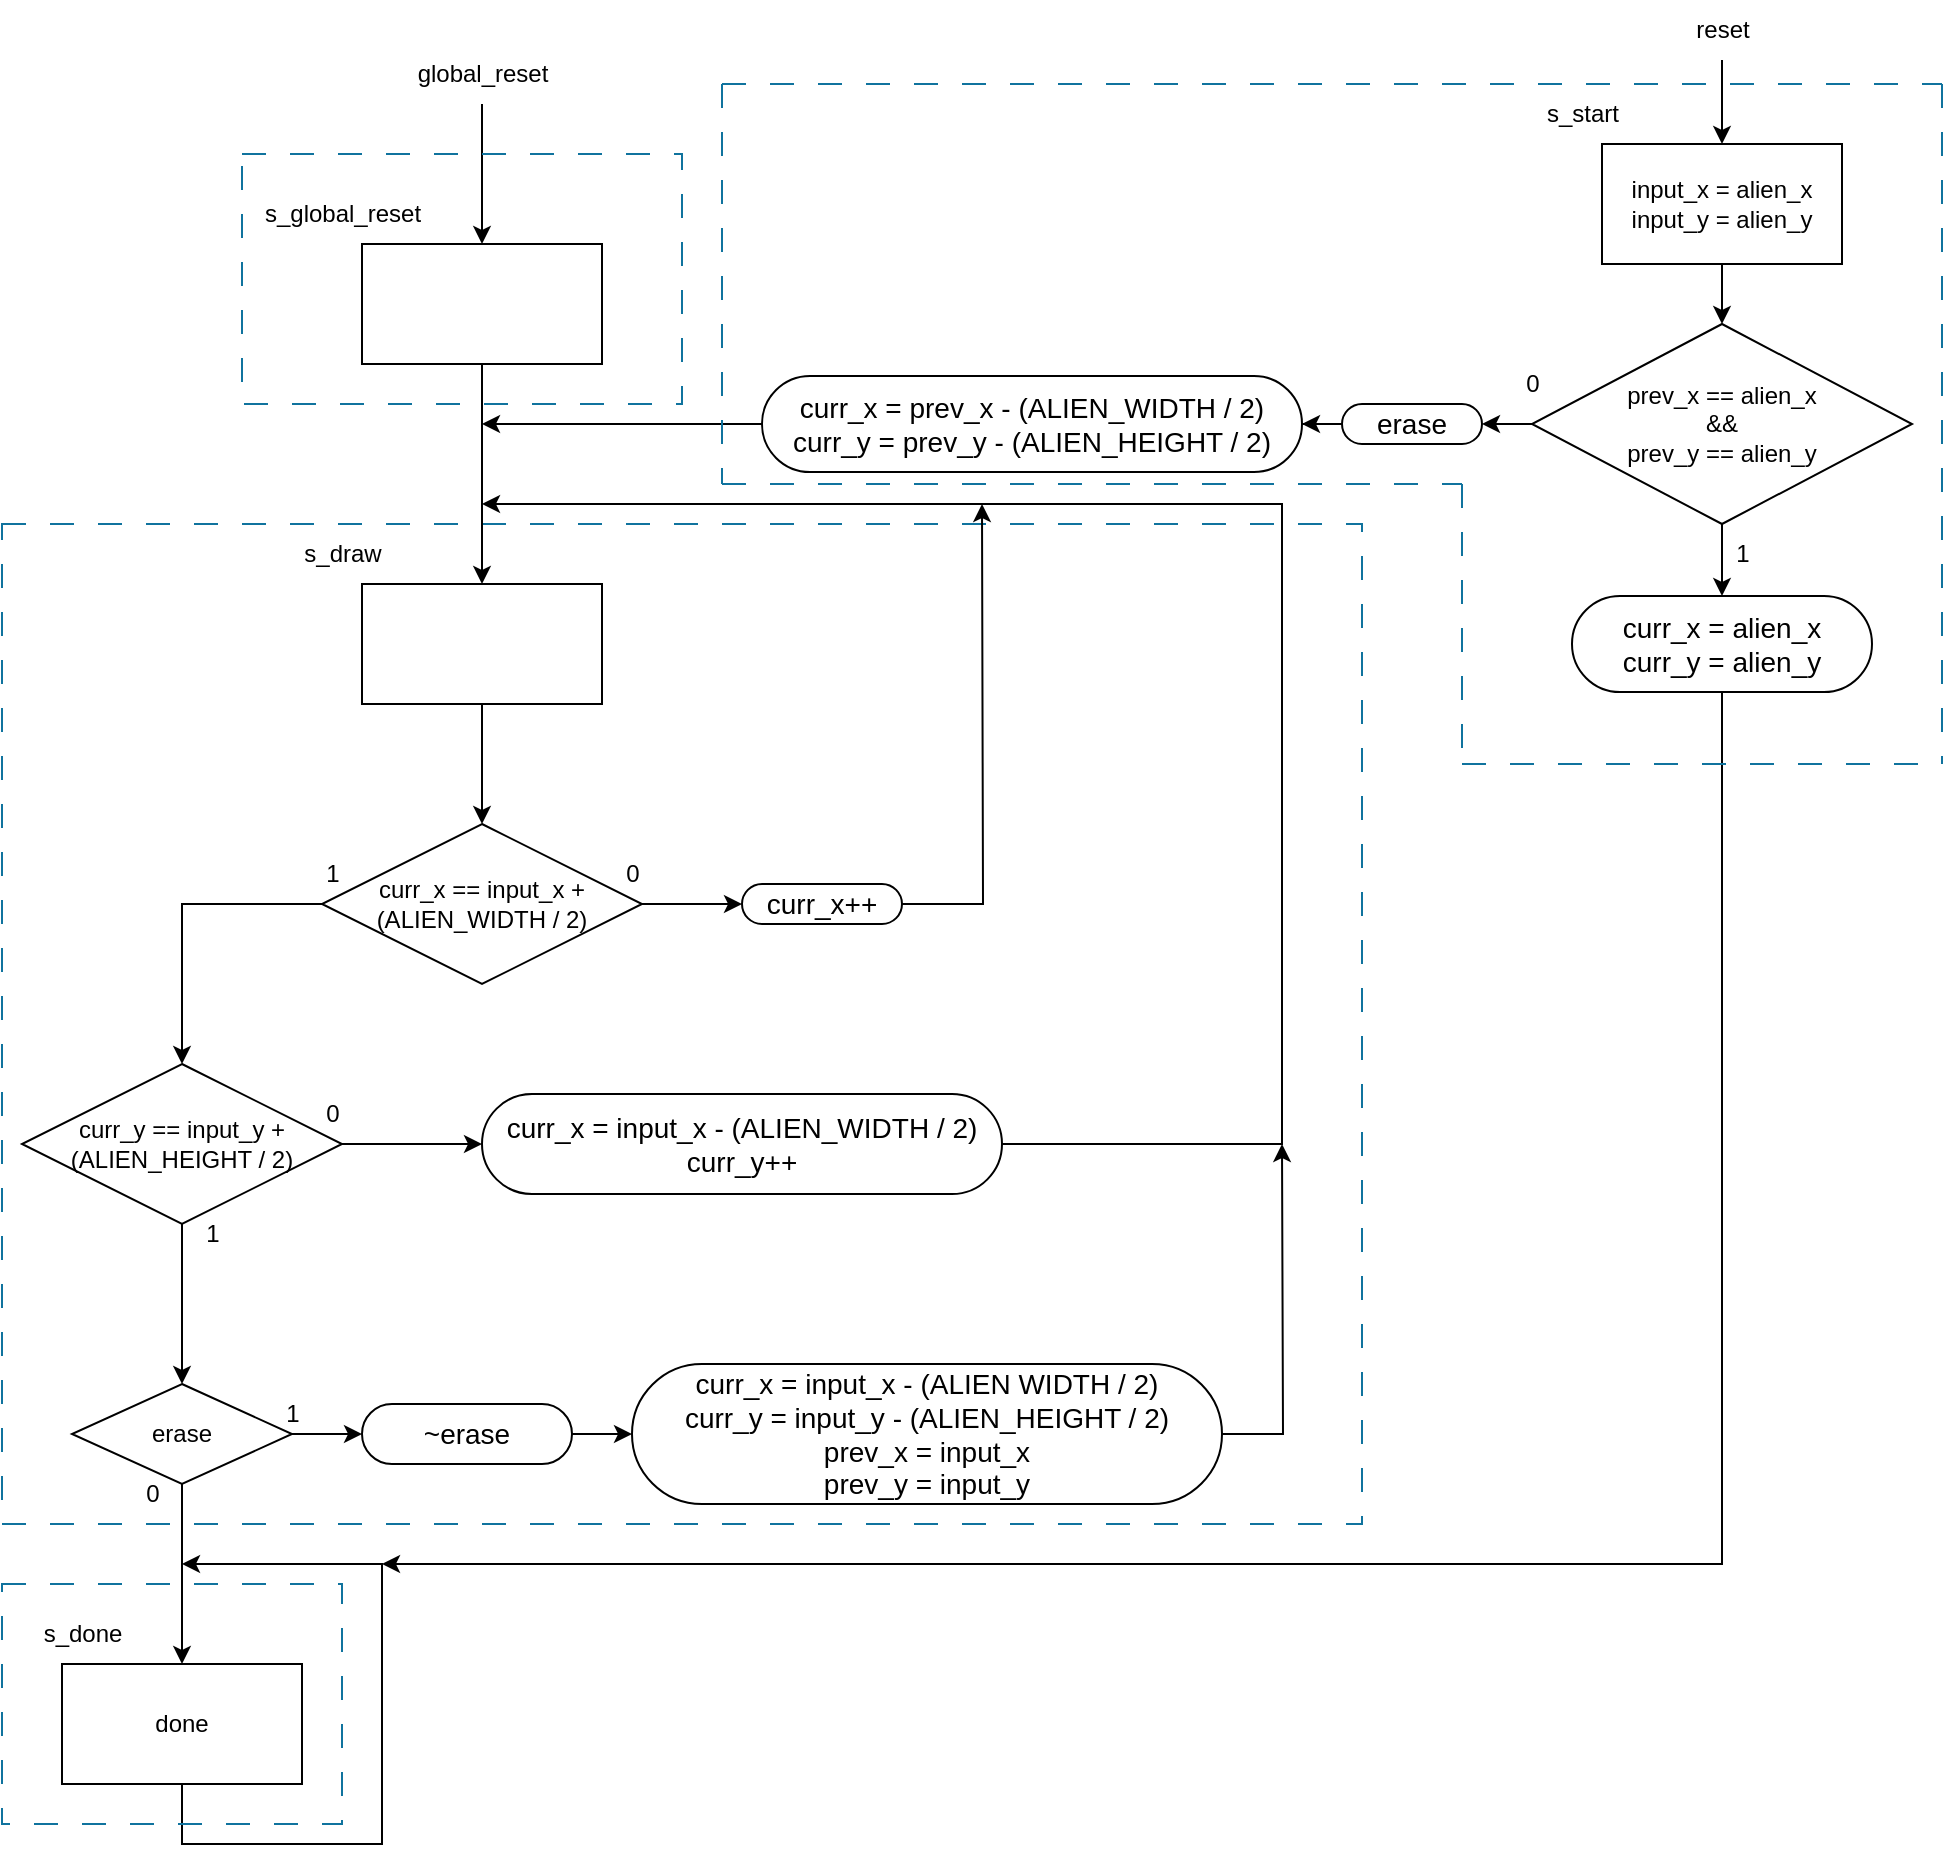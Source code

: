 <mxfile version="22.0.1" type="device">
  <diagram name="Page-1" id="rY78pbxjS33zWvEgH3hx">
    <mxGraphModel dx="1238" dy="914" grid="1" gridSize="10" guides="1" tooltips="1" connect="1" arrows="1" fold="1" page="1" pageScale="1" pageWidth="1100" pageHeight="850" math="1" shadow="0">
      <root>
        <mxCell id="0" />
        <mxCell id="1" parent="0" />
        <mxCell id="hg0VnIa8RW2PHBciKI9P-397" value="" style="rounded=0;whiteSpace=wrap;html=1;fillColor=none;strokeColor=#10739e;dashed=1;dashPattern=12 12;" vertex="1" parent="1">
          <mxGeometry x="70" y="480" width="680" height="500" as="geometry" />
        </mxCell>
        <mxCell id="hg0VnIa8RW2PHBciKI9P-344" style="edgeStyle=orthogonalEdgeStyle;rounded=0;orthogonalLoop=1;jettySize=auto;html=1;entryX=0.5;entryY=0;entryDx=0;entryDy=0;" edge="1" parent="1" source="hg0VnIa8RW2PHBciKI9P-338" target="hg0VnIa8RW2PHBciKI9P-342">
          <mxGeometry relative="1" as="geometry" />
        </mxCell>
        <mxCell id="hg0VnIa8RW2PHBciKI9P-338" value="" style="rounded=0;whiteSpace=wrap;html=1;" vertex="1" parent="1">
          <mxGeometry x="250" y="340" width="120" height="60" as="geometry" />
        </mxCell>
        <mxCell id="hg0VnIa8RW2PHBciKI9P-339" value="s_global_reset" style="text;html=1;align=center;verticalAlign=middle;resizable=0;points=[];autosize=1;strokeColor=none;fillColor=none;" vertex="1" parent="1">
          <mxGeometry x="190" y="310" width="100" height="30" as="geometry" />
        </mxCell>
        <mxCell id="hg0VnIa8RW2PHBciKI9P-341" style="edgeStyle=orthogonalEdgeStyle;rounded=0;orthogonalLoop=1;jettySize=auto;html=1;entryX=0.5;entryY=0;entryDx=0;entryDy=0;" edge="1" parent="1" source="hg0VnIa8RW2PHBciKI9P-340" target="hg0VnIa8RW2PHBciKI9P-338">
          <mxGeometry relative="1" as="geometry">
            <mxPoint x="330" y="330" as="targetPoint" />
          </mxGeometry>
        </mxCell>
        <mxCell id="hg0VnIa8RW2PHBciKI9P-340" value="global_reset" style="text;html=1;align=center;verticalAlign=middle;resizable=0;points=[];autosize=1;strokeColor=none;fillColor=none;" vertex="1" parent="1">
          <mxGeometry x="265" y="240" width="90" height="30" as="geometry" />
        </mxCell>
        <mxCell id="hg0VnIa8RW2PHBciKI9P-347" style="edgeStyle=orthogonalEdgeStyle;rounded=0;orthogonalLoop=1;jettySize=auto;html=1;entryX=0.5;entryY=0;entryDx=0;entryDy=0;" edge="1" parent="1" source="hg0VnIa8RW2PHBciKI9P-342" target="hg0VnIa8RW2PHBciKI9P-345">
          <mxGeometry relative="1" as="geometry" />
        </mxCell>
        <mxCell id="hg0VnIa8RW2PHBciKI9P-342" value="" style="rounded=0;whiteSpace=wrap;html=1;" vertex="1" parent="1">
          <mxGeometry x="250" y="510" width="120" height="60" as="geometry" />
        </mxCell>
        <mxCell id="hg0VnIa8RW2PHBciKI9P-343" value="s_draw" style="text;html=1;align=center;verticalAlign=middle;resizable=0;points=[];autosize=1;strokeColor=none;fillColor=none;" vertex="1" parent="1">
          <mxGeometry x="210" y="480" width="60" height="30" as="geometry" />
        </mxCell>
        <mxCell id="hg0VnIa8RW2PHBciKI9P-349" style="edgeStyle=orthogonalEdgeStyle;rounded=0;orthogonalLoop=1;jettySize=auto;html=1;entryX=0.5;entryY=0;entryDx=0;entryDy=0;" edge="1" parent="1" source="hg0VnIa8RW2PHBciKI9P-345" target="hg0VnIa8RW2PHBciKI9P-346">
          <mxGeometry relative="1" as="geometry">
            <Array as="points">
              <mxPoint x="160" y="670" />
            </Array>
          </mxGeometry>
        </mxCell>
        <mxCell id="hg0VnIa8RW2PHBciKI9P-360" style="edgeStyle=orthogonalEdgeStyle;rounded=0;orthogonalLoop=1;jettySize=auto;html=1;entryX=0;entryY=0.5;entryDx=0;entryDy=0;" edge="1" parent="1" source="hg0VnIa8RW2PHBciKI9P-345" target="hg0VnIa8RW2PHBciKI9P-353">
          <mxGeometry relative="1" as="geometry" />
        </mxCell>
        <mxCell id="hg0VnIa8RW2PHBciKI9P-345" value="curr_x == input_x + (ALIEN_WIDTH / 2)" style="rhombus;whiteSpace=wrap;html=1;" vertex="1" parent="1">
          <mxGeometry x="230" y="630" width="160" height="80" as="geometry" />
        </mxCell>
        <mxCell id="hg0VnIa8RW2PHBciKI9P-359" style="edgeStyle=orthogonalEdgeStyle;rounded=0;orthogonalLoop=1;jettySize=auto;html=1;entryX=0;entryY=0.5;entryDx=0;entryDy=0;" edge="1" parent="1" source="hg0VnIa8RW2PHBciKI9P-346" target="hg0VnIa8RW2PHBciKI9P-355">
          <mxGeometry relative="1" as="geometry" />
        </mxCell>
        <mxCell id="hg0VnIa8RW2PHBciKI9P-365" style="edgeStyle=orthogonalEdgeStyle;rounded=0;orthogonalLoop=1;jettySize=auto;html=1;entryX=0.5;entryY=0;entryDx=0;entryDy=0;" edge="1" parent="1" source="hg0VnIa8RW2PHBciKI9P-346" target="hg0VnIa8RW2PHBciKI9P-364">
          <mxGeometry relative="1" as="geometry" />
        </mxCell>
        <mxCell id="hg0VnIa8RW2PHBciKI9P-346" value="curr_y == input_y + (ALIEN_HEIGHT / 2)" style="rhombus;whiteSpace=wrap;html=1;" vertex="1" parent="1">
          <mxGeometry x="80" y="750" width="160" height="80" as="geometry" />
        </mxCell>
        <mxCell id="hg0VnIa8RW2PHBciKI9P-348" value="1" style="text;html=1;align=center;verticalAlign=middle;resizable=0;points=[];autosize=1;strokeColor=none;fillColor=none;" vertex="1" parent="1">
          <mxGeometry x="220" y="640" width="30" height="30" as="geometry" />
        </mxCell>
        <mxCell id="hg0VnIa8RW2PHBciKI9P-352" value="0" style="text;html=1;align=center;verticalAlign=middle;resizable=0;points=[];autosize=1;strokeColor=none;fillColor=none;" vertex="1" parent="1">
          <mxGeometry x="370" y="640" width="30" height="30" as="geometry" />
        </mxCell>
        <mxCell id="hg0VnIa8RW2PHBciKI9P-363" style="edgeStyle=orthogonalEdgeStyle;rounded=0;orthogonalLoop=1;jettySize=auto;html=1;" edge="1" parent="1" source="hg0VnIa8RW2PHBciKI9P-353">
          <mxGeometry relative="1" as="geometry">
            <mxPoint x="560" y="470" as="targetPoint" />
          </mxGeometry>
        </mxCell>
        <mxCell id="hg0VnIa8RW2PHBciKI9P-353" value="&lt;span style=&quot;font-weight: normal;&quot;&gt;curr_x++&lt;/span&gt;" style="rounded=1;whiteSpace=wrap;html=1;arcSize=50;strokeWidth=1;fillColor=none;whiteSpace=wrap;align=center;verticalAlign=middle;spacingLeft=0;fontStyle=1;fontSize=14;spacing=10;" vertex="1" parent="1">
          <mxGeometry x="440" y="660" width="80" height="20" as="geometry" />
        </mxCell>
        <mxCell id="hg0VnIa8RW2PHBciKI9P-362" style="edgeStyle=orthogonalEdgeStyle;rounded=0;orthogonalLoop=1;jettySize=auto;html=1;" edge="1" parent="1" source="hg0VnIa8RW2PHBciKI9P-355">
          <mxGeometry relative="1" as="geometry">
            <mxPoint x="310" y="470" as="targetPoint" />
            <Array as="points">
              <mxPoint x="710" y="790" />
              <mxPoint x="710" y="470" />
            </Array>
          </mxGeometry>
        </mxCell>
        <mxCell id="hg0VnIa8RW2PHBciKI9P-355" value="&lt;span style=&quot;font-weight: normal;&quot;&gt;curr_x = input_x - (ALIEN_WIDTH / 2)&lt;br&gt;curr_y++&lt;br&gt;&lt;/span&gt;" style="rounded=1;whiteSpace=wrap;html=1;arcSize=50;strokeWidth=1;fillColor=none;whiteSpace=wrap;align=center;verticalAlign=middle;spacingLeft=0;fontStyle=1;fontSize=14;spacing=10;" vertex="1" parent="1">
          <mxGeometry x="310" y="765" width="260" height="50" as="geometry" />
        </mxCell>
        <mxCell id="hg0VnIa8RW2PHBciKI9P-358" value="0" style="text;html=1;align=center;verticalAlign=middle;resizable=0;points=[];autosize=1;strokeColor=none;fillColor=none;" vertex="1" parent="1">
          <mxGeometry x="220" y="760" width="30" height="30" as="geometry" />
        </mxCell>
        <mxCell id="hg0VnIa8RW2PHBciKI9P-374" style="edgeStyle=orthogonalEdgeStyle;rounded=0;orthogonalLoop=1;jettySize=auto;html=1;entryX=0;entryY=0.5;entryDx=0;entryDy=0;" edge="1" parent="1" source="hg0VnIa8RW2PHBciKI9P-364" target="hg0VnIa8RW2PHBciKI9P-367">
          <mxGeometry relative="1" as="geometry" />
        </mxCell>
        <mxCell id="hg0VnIa8RW2PHBciKI9P-377" style="edgeStyle=orthogonalEdgeStyle;rounded=0;orthogonalLoop=1;jettySize=auto;html=1;entryX=0.5;entryY=0;entryDx=0;entryDy=0;" edge="1" parent="1" source="hg0VnIa8RW2PHBciKI9P-364" target="hg0VnIa8RW2PHBciKI9P-375">
          <mxGeometry relative="1" as="geometry" />
        </mxCell>
        <mxCell id="hg0VnIa8RW2PHBciKI9P-364" value="erase" style="rhombus;whiteSpace=wrap;html=1;" vertex="1" parent="1">
          <mxGeometry x="105" y="910" width="110" height="50" as="geometry" />
        </mxCell>
        <mxCell id="hg0VnIa8RW2PHBciKI9P-366" value="1" style="text;html=1;align=center;verticalAlign=middle;resizable=0;points=[];autosize=1;strokeColor=none;fillColor=none;" vertex="1" parent="1">
          <mxGeometry x="160" y="820" width="30" height="30" as="geometry" />
        </mxCell>
        <mxCell id="hg0VnIa8RW2PHBciKI9P-372" style="edgeStyle=orthogonalEdgeStyle;rounded=0;orthogonalLoop=1;jettySize=auto;html=1;entryX=0;entryY=0.5;entryDx=0;entryDy=0;" edge="1" parent="1" source="hg0VnIa8RW2PHBciKI9P-367" target="hg0VnIa8RW2PHBciKI9P-369">
          <mxGeometry relative="1" as="geometry" />
        </mxCell>
        <mxCell id="hg0VnIa8RW2PHBciKI9P-367" value="&lt;span style=&quot;font-weight: normal;&quot;&gt;~erase&lt;br&gt;&lt;/span&gt;" style="rounded=1;whiteSpace=wrap;html=1;arcSize=50;strokeWidth=1;fillColor=none;whiteSpace=wrap;align=center;verticalAlign=middle;spacingLeft=0;fontStyle=1;fontSize=14;spacing=10;" vertex="1" parent="1">
          <mxGeometry x="250" y="920" width="105" height="30" as="geometry" />
        </mxCell>
        <mxCell id="hg0VnIa8RW2PHBciKI9P-410" style="edgeStyle=orthogonalEdgeStyle;rounded=0;orthogonalLoop=1;jettySize=auto;html=1;" edge="1" parent="1" source="hg0VnIa8RW2PHBciKI9P-369">
          <mxGeometry relative="1" as="geometry">
            <mxPoint x="710.0" y="790" as="targetPoint" />
          </mxGeometry>
        </mxCell>
        <mxCell id="hg0VnIa8RW2PHBciKI9P-369" value="&lt;span style=&quot;font-weight: normal;&quot;&gt;curr_x = input_x - (ALIEN WIDTH / 2)&lt;br&gt;curr_y = input_y - (ALIEN_HEIGHT / 2)&lt;br&gt;prev_x = input_x&lt;br&gt;prev_y = input_y&lt;br&gt;&lt;/span&gt;" style="rounded=1;whiteSpace=wrap;html=1;arcSize=50;strokeWidth=1;fillColor=none;whiteSpace=wrap;align=center;verticalAlign=middle;spacingLeft=0;fontStyle=1;fontSize=14;spacing=10;" vertex="1" parent="1">
          <mxGeometry x="385" y="900" width="295" height="70" as="geometry" />
        </mxCell>
        <mxCell id="hg0VnIa8RW2PHBciKI9P-380" style="edgeStyle=orthogonalEdgeStyle;rounded=0;orthogonalLoop=1;jettySize=auto;html=1;" edge="1" parent="1" source="hg0VnIa8RW2PHBciKI9P-375">
          <mxGeometry relative="1" as="geometry">
            <mxPoint x="160" y="1000" as="targetPoint" />
            <Array as="points">
              <mxPoint x="160" y="1140" />
              <mxPoint x="260" y="1140" />
              <mxPoint x="260" y="1000" />
            </Array>
          </mxGeometry>
        </mxCell>
        <mxCell id="hg0VnIa8RW2PHBciKI9P-375" value="done" style="rounded=0;whiteSpace=wrap;html=1;" vertex="1" parent="1">
          <mxGeometry x="100" y="1050" width="120" height="60" as="geometry" />
        </mxCell>
        <mxCell id="hg0VnIa8RW2PHBciKI9P-376" value="s_done" style="text;html=1;align=center;verticalAlign=middle;resizable=0;points=[];autosize=1;strokeColor=none;fillColor=none;" vertex="1" parent="1">
          <mxGeometry x="80" y="1020" width="60" height="30" as="geometry" />
        </mxCell>
        <mxCell id="hg0VnIa8RW2PHBciKI9P-378" value="0" style="text;html=1;align=center;verticalAlign=middle;resizable=0;points=[];autosize=1;strokeColor=none;fillColor=none;" vertex="1" parent="1">
          <mxGeometry x="130" y="950" width="30" height="30" as="geometry" />
        </mxCell>
        <mxCell id="hg0VnIa8RW2PHBciKI9P-379" value="1" style="text;html=1;align=center;verticalAlign=middle;resizable=0;points=[];autosize=1;strokeColor=none;fillColor=none;" vertex="1" parent="1">
          <mxGeometry x="200" y="910" width="30" height="30" as="geometry" />
        </mxCell>
        <mxCell id="hg0VnIa8RW2PHBciKI9P-386" style="edgeStyle=orthogonalEdgeStyle;rounded=0;orthogonalLoop=1;jettySize=auto;html=1;entryX=0.5;entryY=0;entryDx=0;entryDy=0;" edge="1" parent="1" source="hg0VnIa8RW2PHBciKI9P-381" target="hg0VnIa8RW2PHBciKI9P-385">
          <mxGeometry relative="1" as="geometry" />
        </mxCell>
        <mxCell id="hg0VnIa8RW2PHBciKI9P-381" value="input_x = alien_x&lt;br&gt;input_y = alien_y" style="rounded=0;whiteSpace=wrap;html=1;" vertex="1" parent="1">
          <mxGeometry x="870" y="290" width="120" height="60" as="geometry" />
        </mxCell>
        <mxCell id="hg0VnIa8RW2PHBciKI9P-382" value="s_start" style="text;html=1;align=center;verticalAlign=middle;resizable=0;points=[];autosize=1;strokeColor=none;fillColor=none;" vertex="1" parent="1">
          <mxGeometry x="830" y="260" width="60" height="30" as="geometry" />
        </mxCell>
        <mxCell id="hg0VnIa8RW2PHBciKI9P-384" style="edgeStyle=orthogonalEdgeStyle;rounded=0;orthogonalLoop=1;jettySize=auto;html=1;entryX=0.5;entryY=0;entryDx=0;entryDy=0;" edge="1" parent="1" source="hg0VnIa8RW2PHBciKI9P-383" target="hg0VnIa8RW2PHBciKI9P-381">
          <mxGeometry relative="1" as="geometry" />
        </mxCell>
        <mxCell id="hg0VnIa8RW2PHBciKI9P-383" value="reset" style="text;html=1;align=center;verticalAlign=middle;resizable=0;points=[];autosize=1;strokeColor=none;fillColor=none;" vertex="1" parent="1">
          <mxGeometry x="905" y="218" width="50" height="30" as="geometry" />
        </mxCell>
        <mxCell id="hg0VnIa8RW2PHBciKI9P-390" style="edgeStyle=orthogonalEdgeStyle;rounded=0;orthogonalLoop=1;jettySize=auto;html=1;entryX=1;entryY=0.5;entryDx=0;entryDy=0;" edge="1" parent="1" source="hg0VnIa8RW2PHBciKI9P-385" target="hg0VnIa8RW2PHBciKI9P-388">
          <mxGeometry relative="1" as="geometry" />
        </mxCell>
        <mxCell id="hg0VnIa8RW2PHBciKI9P-394" style="edgeStyle=orthogonalEdgeStyle;rounded=0;orthogonalLoop=1;jettySize=auto;html=1;entryX=0.5;entryY=0;entryDx=0;entryDy=0;" edge="1" parent="1" source="hg0VnIa8RW2PHBciKI9P-385" target="hg0VnIa8RW2PHBciKI9P-393">
          <mxGeometry relative="1" as="geometry" />
        </mxCell>
        <mxCell id="hg0VnIa8RW2PHBciKI9P-385" value="prev_x == alien_x&lt;br&gt;&amp;amp;&amp;amp;&lt;br&gt;prev_y == alien_y" style="rhombus;whiteSpace=wrap;html=1;" vertex="1" parent="1">
          <mxGeometry x="835" y="380" width="190" height="100" as="geometry" />
        </mxCell>
        <mxCell id="hg0VnIa8RW2PHBciKI9P-409" style="edgeStyle=orthogonalEdgeStyle;rounded=0;orthogonalLoop=1;jettySize=auto;html=1;entryX=1;entryY=0.5;entryDx=0;entryDy=0;" edge="1" parent="1" source="hg0VnIa8RW2PHBciKI9P-388" target="hg0VnIa8RW2PHBciKI9P-389">
          <mxGeometry relative="1" as="geometry" />
        </mxCell>
        <mxCell id="hg0VnIa8RW2PHBciKI9P-388" value="&lt;span style=&quot;font-weight: normal;&quot;&gt;erase&lt;br&gt;&lt;/span&gt;" style="rounded=1;whiteSpace=wrap;html=1;arcSize=50;strokeWidth=1;fillColor=none;whiteSpace=wrap;align=center;verticalAlign=middle;spacingLeft=0;fontStyle=1;fontSize=14;spacing=10;" vertex="1" parent="1">
          <mxGeometry x="740" y="420" width="70" height="20" as="geometry" />
        </mxCell>
        <mxCell id="hg0VnIa8RW2PHBciKI9P-392" style="edgeStyle=orthogonalEdgeStyle;rounded=0;orthogonalLoop=1;jettySize=auto;html=1;" edge="1" parent="1" source="hg0VnIa8RW2PHBciKI9P-389">
          <mxGeometry relative="1" as="geometry">
            <mxPoint x="310" y="430" as="targetPoint" />
          </mxGeometry>
        </mxCell>
        <mxCell id="hg0VnIa8RW2PHBciKI9P-389" value="&lt;span style=&quot;font-weight: normal;&quot;&gt;curr_x = prev_x - (ALIEN_WIDTH / 2)&lt;br&gt;curr_y = prev_y - (ALIEN_HEIGHT / 2)&lt;br&gt;&lt;/span&gt;" style="rounded=1;whiteSpace=wrap;html=1;arcSize=50;strokeWidth=1;fillColor=none;whiteSpace=wrap;align=center;verticalAlign=middle;spacingLeft=0;fontStyle=1;fontSize=14;spacing=10;" vertex="1" parent="1">
          <mxGeometry x="450" y="406" width="270" height="48" as="geometry" />
        </mxCell>
        <mxCell id="hg0VnIa8RW2PHBciKI9P-395" style="edgeStyle=orthogonalEdgeStyle;rounded=0;orthogonalLoop=1;jettySize=auto;html=1;" edge="1" parent="1" source="hg0VnIa8RW2PHBciKI9P-393">
          <mxGeometry relative="1" as="geometry">
            <mxPoint x="260.0" y="1000" as="targetPoint" />
            <Array as="points">
              <mxPoint x="930" y="1000" />
            </Array>
          </mxGeometry>
        </mxCell>
        <mxCell id="hg0VnIa8RW2PHBciKI9P-393" value="&lt;span style=&quot;font-weight: normal;&quot;&gt;curr_x = alien_x&lt;br&gt;curr_y = alien_y&lt;br&gt;&lt;/span&gt;" style="rounded=1;whiteSpace=wrap;html=1;arcSize=50;strokeWidth=1;fillColor=none;whiteSpace=wrap;align=center;verticalAlign=middle;spacingLeft=0;fontStyle=1;fontSize=14;spacing=10;" vertex="1" parent="1">
          <mxGeometry x="855" y="516" width="150" height="48" as="geometry" />
        </mxCell>
        <mxCell id="hg0VnIa8RW2PHBciKI9P-396" value="" style="rounded=0;whiteSpace=wrap;html=1;fillColor=none;strokeColor=#10739e;dashed=1;dashPattern=12 12;" vertex="1" parent="1">
          <mxGeometry x="190" y="295" width="220" height="125" as="geometry" />
        </mxCell>
        <mxCell id="hg0VnIa8RW2PHBciKI9P-398" value="" style="rounded=0;whiteSpace=wrap;html=1;fillColor=none;strokeColor=#10739e;dashed=1;dashPattern=12 12;" vertex="1" parent="1">
          <mxGeometry x="70" y="1010" width="170" height="120" as="geometry" />
        </mxCell>
        <mxCell id="hg0VnIa8RW2PHBciKI9P-400" value="" style="endArrow=none;dashed=1;html=1;rounded=0;fillColor=#b1ddf0;strokeColor=#10739e;dashPattern=12 12;" edge="1" parent="1">
          <mxGeometry width="50" height="50" relative="1" as="geometry">
            <mxPoint x="430" y="260" as="sourcePoint" />
            <mxPoint x="430" y="460" as="targetPoint" />
          </mxGeometry>
        </mxCell>
        <mxCell id="hg0VnIa8RW2PHBciKI9P-401" value="" style="endArrow=none;dashed=1;html=1;rounded=0;fillColor=#b1ddf0;strokeColor=#10739e;dashPattern=12 12;" edge="1" parent="1">
          <mxGeometry width="50" height="50" relative="1" as="geometry">
            <mxPoint x="430" y="460" as="sourcePoint" />
            <mxPoint x="800" y="460" as="targetPoint" />
          </mxGeometry>
        </mxCell>
        <mxCell id="hg0VnIa8RW2PHBciKI9P-402" value="" style="endArrow=none;dashed=1;html=1;rounded=0;fillColor=#b1ddf0;strokeColor=#10739e;dashPattern=12 12;" edge="1" parent="1">
          <mxGeometry width="50" height="50" relative="1" as="geometry">
            <mxPoint x="800" y="460" as="sourcePoint" />
            <mxPoint x="800" y="600" as="targetPoint" />
          </mxGeometry>
        </mxCell>
        <mxCell id="hg0VnIa8RW2PHBciKI9P-403" value="" style="endArrow=none;dashed=1;html=1;rounded=0;fillColor=#b1ddf0;strokeColor=#10739e;dashPattern=12 12;" edge="1" parent="1">
          <mxGeometry width="50" height="50" relative="1" as="geometry">
            <mxPoint x="800" y="600" as="sourcePoint" />
            <mxPoint x="1040" y="600" as="targetPoint" />
          </mxGeometry>
        </mxCell>
        <mxCell id="hg0VnIa8RW2PHBciKI9P-404" value="" style="endArrow=none;dashed=1;html=1;rounded=0;fillColor=#b1ddf0;strokeColor=#10739e;dashPattern=12 12;" edge="1" parent="1">
          <mxGeometry width="50" height="50" relative="1" as="geometry">
            <mxPoint x="430" y="260" as="sourcePoint" />
            <mxPoint x="1040" y="260" as="targetPoint" />
          </mxGeometry>
        </mxCell>
        <mxCell id="hg0VnIa8RW2PHBciKI9P-405" value="" style="endArrow=none;dashed=1;html=1;rounded=0;fillColor=#b1ddf0;strokeColor=#10739e;dashPattern=12 12;" edge="1" parent="1">
          <mxGeometry width="50" height="50" relative="1" as="geometry">
            <mxPoint x="1040" y="260" as="sourcePoint" />
            <mxPoint x="1040" y="600" as="targetPoint" />
          </mxGeometry>
        </mxCell>
        <mxCell id="hg0VnIa8RW2PHBciKI9P-407" value="1" style="text;html=1;align=center;verticalAlign=middle;resizable=0;points=[];autosize=1;strokeColor=none;fillColor=none;" vertex="1" parent="1">
          <mxGeometry x="925" y="480" width="30" height="30" as="geometry" />
        </mxCell>
        <mxCell id="hg0VnIa8RW2PHBciKI9P-408" value="0" style="text;html=1;align=center;verticalAlign=middle;resizable=0;points=[];autosize=1;strokeColor=none;fillColor=none;" vertex="1" parent="1">
          <mxGeometry x="820" y="395" width="30" height="30" as="geometry" />
        </mxCell>
      </root>
    </mxGraphModel>
  </diagram>
</mxfile>
